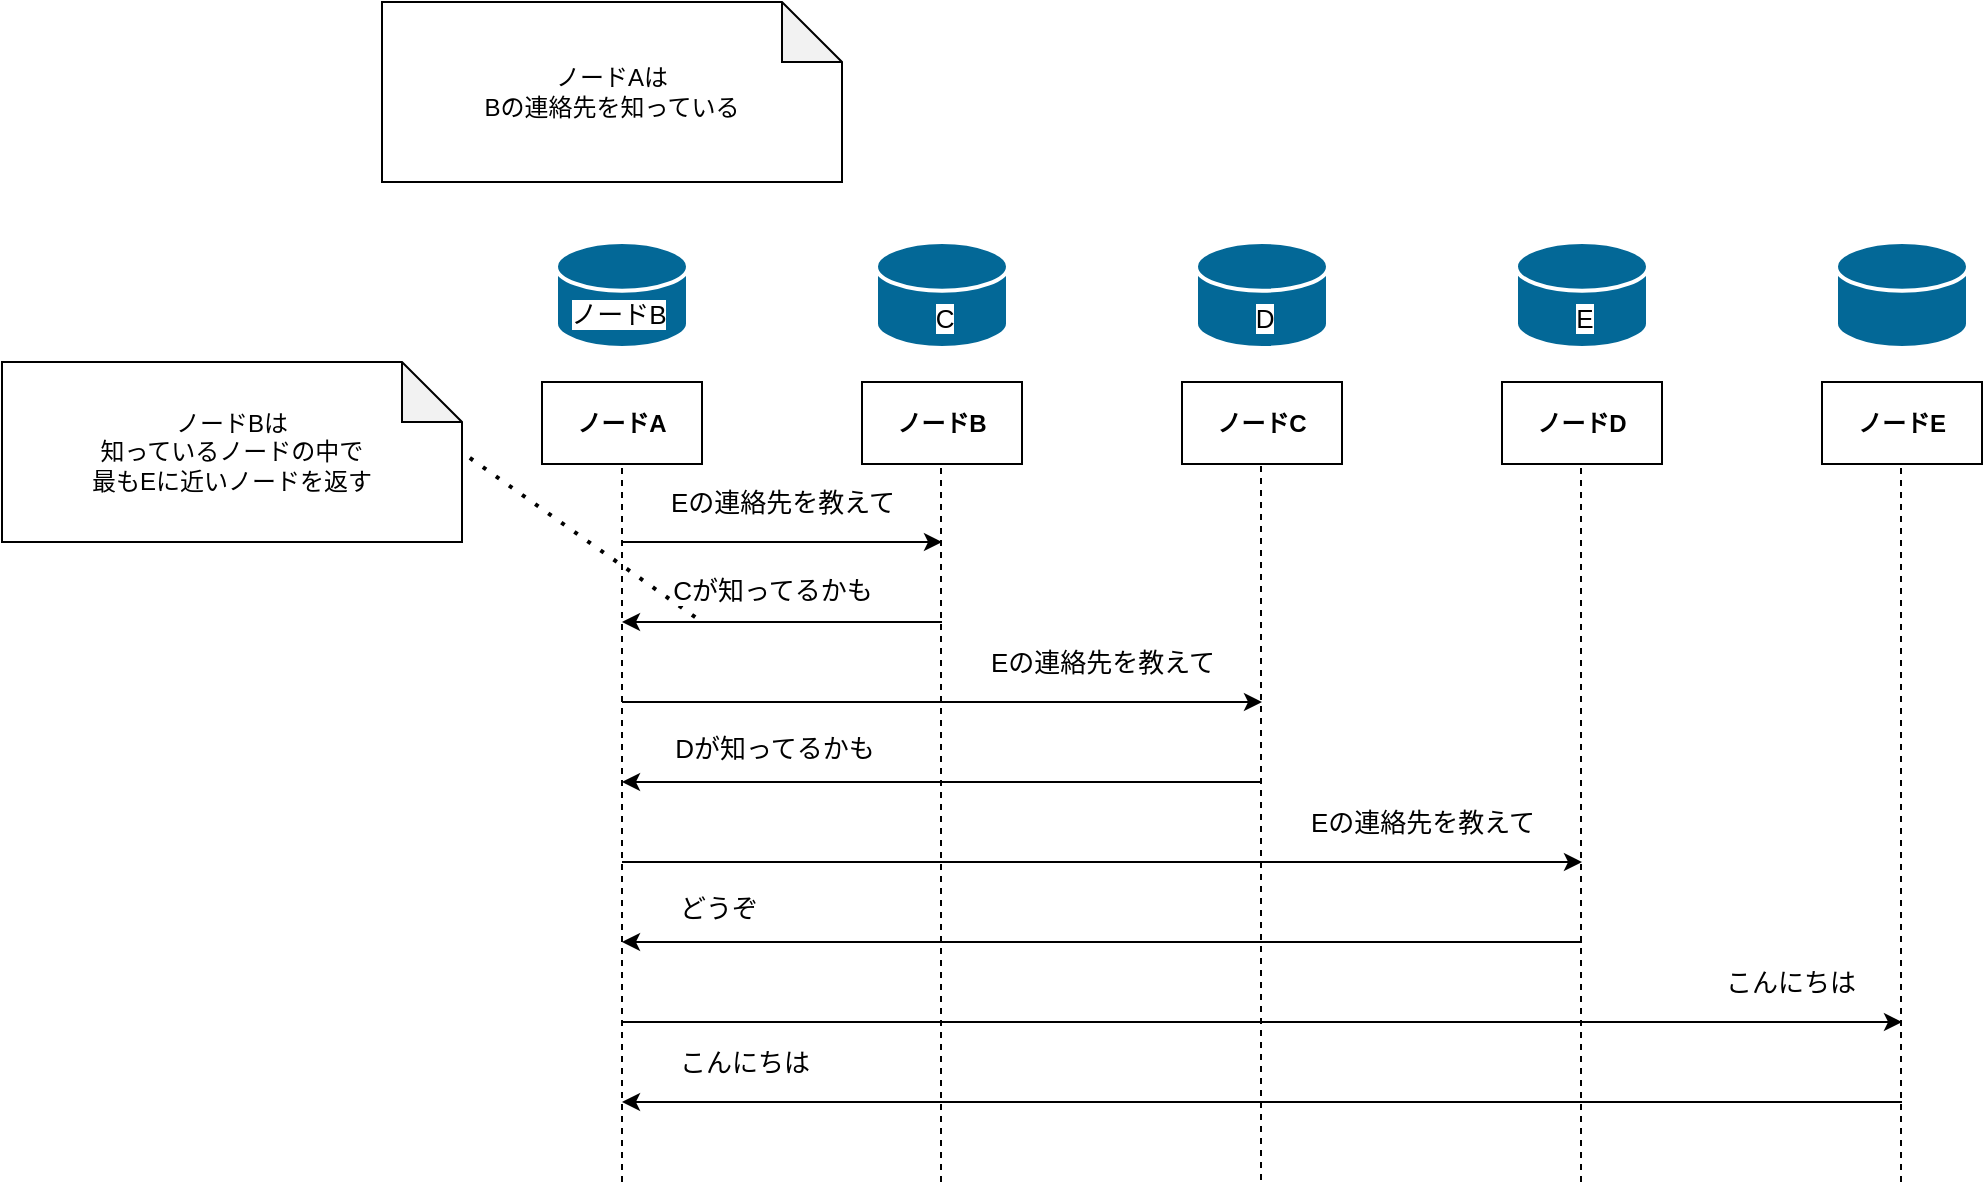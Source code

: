 <mxfile>
    <diagram id="ExdccTZqctQwAvQB16s_" name="Page-1">
        <mxGraphModel dx="3643" dy="2012" grid="0" gridSize="10" guides="1" tooltips="1" connect="1" arrows="1" fold="1" page="0" pageScale="1" pageWidth="827" pageHeight="1169" math="0" shadow="0">
            <root>
                <mxCell id="0"/>
                <mxCell id="1" parent="0"/>
                <mxCell id="48" value="" style="shape=mxgraph.cisco.storage.relational_database;sketch=0;html=1;pointerEvents=1;dashed=0;fillColor=#036897;strokeColor=#ffffff;strokeWidth=2;verticalLabelPosition=bottom;verticalAlign=top;align=center;outlineConnect=0;" vertex="1" parent="1">
                    <mxGeometry x="-673" y="-70" width="66" height="53" as="geometry"/>
                </mxCell>
                <mxCell id="10" value="ノードAは&lt;br&gt;Bの連絡先を知っている" style="shape=note;whiteSpace=wrap;html=1;backgroundOutline=1;darkOpacity=0.05;" parent="1" vertex="1">
                    <mxGeometry x="-760" y="-190" width="230" height="90" as="geometry"/>
                </mxCell>
                <mxCell id="38" value="" style="endArrow=none;dashed=1;html=1;dashPattern=1 3;strokeWidth=2;fontSize=13;fontColor=#FF9933;exitX=1.017;exitY=0.533;exitDx=0;exitDy=0;exitPerimeter=0;" parent="1" source="85" edge="1">
                    <mxGeometry width="50" height="50" relative="1" as="geometry">
                        <mxPoint x="104" y="1183" as="sourcePoint"/>
                        <mxPoint x="-600" y="120" as="targetPoint"/>
                    </mxGeometry>
                </mxCell>
                <mxCell id="47" value="ノードA" style="rounded=0;whiteSpace=wrap;html=1;fontStyle=1" vertex="1" parent="1">
                    <mxGeometry x="-680" width="80" height="41" as="geometry"/>
                </mxCell>
                <mxCell id="51" value="ノードB" style="rounded=0;whiteSpace=wrap;html=1;fontStyle=1" vertex="1" parent="1">
                    <mxGeometry x="-520" width="80" height="41" as="geometry"/>
                </mxCell>
                <mxCell id="52" value="ノードC" style="rounded=0;whiteSpace=wrap;html=1;fontStyle=1" vertex="1" parent="1">
                    <mxGeometry x="-360" width="80" height="41" as="geometry"/>
                </mxCell>
                <mxCell id="53" value="ノードD" style="rounded=0;whiteSpace=wrap;html=1;fontStyle=1" vertex="1" parent="1">
                    <mxGeometry x="-200" width="80" height="41" as="geometry"/>
                </mxCell>
                <mxCell id="54" value="" style="endArrow=none;dashed=1;html=1;fontSize=12;entryX=0.5;entryY=1;entryDx=0;entryDy=0;" edge="1" parent="1" target="47">
                    <mxGeometry width="50" height="50" relative="1" as="geometry">
                        <mxPoint x="-640" y="400" as="sourcePoint"/>
                        <mxPoint x="-640" y="100" as="targetPoint"/>
                    </mxGeometry>
                </mxCell>
                <mxCell id="55" value="" style="shape=mxgraph.cisco.storage.relational_database;sketch=0;html=1;pointerEvents=1;dashed=0;fillColor=#036897;strokeColor=#ffffff;strokeWidth=2;verticalLabelPosition=bottom;verticalAlign=top;align=center;outlineConnect=0;" vertex="1" parent="1">
                    <mxGeometry x="-513" y="-70" width="66" height="53" as="geometry"/>
                </mxCell>
                <mxCell id="56" value="" style="endArrow=classic;html=1;" edge="1" parent="1">
                    <mxGeometry width="50" height="50" relative="1" as="geometry">
                        <mxPoint x="-640" y="80" as="sourcePoint"/>
                        <mxPoint x="-480" y="80" as="targetPoint"/>
                    </mxGeometry>
                </mxCell>
                <mxCell id="57" value="Eの連絡先を教えて" style="edgeLabel;html=1;align=center;verticalAlign=middle;resizable=0;points=[];fontSize=13;" vertex="1" connectable="0" parent="56">
                    <mxGeometry x="0.211" y="2" relative="1" as="geometry">
                        <mxPoint x="-17" y="-18" as="offset"/>
                    </mxGeometry>
                </mxCell>
                <mxCell id="58" value="" style="endArrow=classic;html=1;" edge="1" parent="1">
                    <mxGeometry width="50" height="50" relative="1" as="geometry">
                        <mxPoint x="-480" y="120" as="sourcePoint"/>
                        <mxPoint x="-640" y="120" as="targetPoint"/>
                    </mxGeometry>
                </mxCell>
                <mxCell id="59" value="Cが知ってるかも" style="edgeLabel;html=1;align=center;verticalAlign=middle;resizable=0;points=[];fontSize=13;" vertex="1" connectable="0" parent="58">
                    <mxGeometry x="0.211" y="2" relative="1" as="geometry">
                        <mxPoint x="12" y="-18" as="offset"/>
                    </mxGeometry>
                </mxCell>
                <mxCell id="60" value="" style="endArrow=classic;html=1;" edge="1" parent="1">
                    <mxGeometry width="50" height="50" relative="1" as="geometry">
                        <mxPoint x="-640" y="160" as="sourcePoint"/>
                        <mxPoint x="-320" y="160" as="targetPoint"/>
                    </mxGeometry>
                </mxCell>
                <mxCell id="61" value="Eの連絡先を教えて" style="edgeLabel;html=1;align=center;verticalAlign=middle;resizable=0;points=[];fontSize=13;" vertex="1" connectable="0" parent="60">
                    <mxGeometry x="0.211" y="2" relative="1" as="geometry">
                        <mxPoint x="46" y="-18" as="offset"/>
                    </mxGeometry>
                </mxCell>
                <mxCell id="62" value="" style="endArrow=classic;html=1;" edge="1" parent="1">
                    <mxGeometry width="50" height="50" relative="1" as="geometry">
                        <mxPoint x="-640" y="240" as="sourcePoint"/>
                        <mxPoint x="-160" y="240" as="targetPoint"/>
                    </mxGeometry>
                </mxCell>
                <mxCell id="63" value="Eの連絡先を教えて" style="edgeLabel;html=1;align=center;verticalAlign=middle;resizable=0;points=[];fontSize=13;" vertex="1" connectable="0" parent="62">
                    <mxGeometry x="0.211" y="2" relative="1" as="geometry">
                        <mxPoint x="109" y="-18" as="offset"/>
                    </mxGeometry>
                </mxCell>
                <mxCell id="64" value="" style="endArrow=classic;html=1;" edge="1" parent="1">
                    <mxGeometry width="50" height="50" relative="1" as="geometry">
                        <mxPoint x="-320" y="200" as="sourcePoint"/>
                        <mxPoint x="-640" y="200" as="targetPoint"/>
                    </mxGeometry>
                </mxCell>
                <mxCell id="65" value="Dが知ってるかも" style="edgeLabel;html=1;align=center;verticalAlign=middle;resizable=0;points=[];fontSize=13;" vertex="1" connectable="0" parent="64">
                    <mxGeometry x="0.211" y="2" relative="1" as="geometry">
                        <mxPoint x="-50" y="-19" as="offset"/>
                    </mxGeometry>
                </mxCell>
                <mxCell id="66" value="" style="endArrow=classic;html=1;" edge="1" parent="1">
                    <mxGeometry width="50" height="50" relative="1" as="geometry">
                        <mxPoint x="-640" y="320" as="sourcePoint"/>
                        <mxPoint y="320" as="targetPoint"/>
                    </mxGeometry>
                </mxCell>
                <mxCell id="67" value="こんにちは" style="edgeLabel;html=1;align=center;verticalAlign=middle;resizable=0;points=[];fontSize=13;" vertex="1" connectable="0" parent="66">
                    <mxGeometry x="0.211" y="2" relative="1" as="geometry">
                        <mxPoint x="196" y="-18" as="offset"/>
                    </mxGeometry>
                </mxCell>
                <mxCell id="68" value="" style="endArrow=classic;html=1;" edge="1" parent="1">
                    <mxGeometry width="50" height="50" relative="1" as="geometry">
                        <mxPoint x="-160" y="280" as="sourcePoint"/>
                        <mxPoint x="-640" y="280" as="targetPoint"/>
                    </mxGeometry>
                </mxCell>
                <mxCell id="69" value="どうぞ" style="edgeLabel;html=1;align=center;verticalAlign=middle;resizable=0;points=[];fontSize=13;" vertex="1" connectable="0" parent="68">
                    <mxGeometry x="0.211" y="2" relative="1" as="geometry">
                        <mxPoint x="-142" y="-19" as="offset"/>
                    </mxGeometry>
                </mxCell>
                <mxCell id="70" value="ノードE" style="rounded=0;whiteSpace=wrap;html=1;fontStyle=1" vertex="1" parent="1">
                    <mxGeometry x="-40" width="80" height="41" as="geometry"/>
                </mxCell>
                <mxCell id="71" value="" style="endArrow=classic;html=1;" edge="1" parent="1">
                    <mxGeometry width="50" height="50" relative="1" as="geometry">
                        <mxPoint y="360" as="sourcePoint"/>
                        <mxPoint x="-640" y="360" as="targetPoint"/>
                    </mxGeometry>
                </mxCell>
                <mxCell id="72" value="こんにちは" style="edgeLabel;html=1;align=center;verticalAlign=middle;resizable=0;points=[];fontSize=13;" vertex="1" connectable="0" parent="71">
                    <mxGeometry x="0.211" y="2" relative="1" as="geometry">
                        <mxPoint x="-192" y="-22" as="offset"/>
                    </mxGeometry>
                </mxCell>
                <mxCell id="73" value="" style="endArrow=none;dashed=1;html=1;fontSize=12;entryX=0.5;entryY=1;entryDx=0;entryDy=0;" edge="1" parent="1">
                    <mxGeometry width="50" height="50" relative="1" as="geometry">
                        <mxPoint x="-480.5" y="400" as="sourcePoint"/>
                        <mxPoint x="-480.5" y="41" as="targetPoint"/>
                    </mxGeometry>
                </mxCell>
                <mxCell id="74" value="" style="endArrow=none;dashed=1;html=1;fontSize=12;entryX=0.5;entryY=1;entryDx=0;entryDy=0;" edge="1" parent="1">
                    <mxGeometry width="50" height="50" relative="1" as="geometry">
                        <mxPoint x="-320.5" y="399" as="sourcePoint"/>
                        <mxPoint x="-320.5" y="40" as="targetPoint"/>
                    </mxGeometry>
                </mxCell>
                <mxCell id="75" value="" style="endArrow=none;dashed=1;html=1;fontSize=12;entryX=0.5;entryY=1;entryDx=0;entryDy=0;" edge="1" parent="1">
                    <mxGeometry width="50" height="50" relative="1" as="geometry">
                        <mxPoint x="-160.5" y="400" as="sourcePoint"/>
                        <mxPoint x="-160.5" y="41" as="targetPoint"/>
                    </mxGeometry>
                </mxCell>
                <mxCell id="76" value="" style="endArrow=none;dashed=1;html=1;fontSize=12;entryX=0.5;entryY=1;entryDx=0;entryDy=0;" edge="1" parent="1">
                    <mxGeometry width="50" height="50" relative="1" as="geometry">
                        <mxPoint x="-0.5" y="400" as="sourcePoint"/>
                        <mxPoint x="-0.5" y="41" as="targetPoint"/>
                    </mxGeometry>
                </mxCell>
                <mxCell id="77" value="" style="shape=mxgraph.cisco.storage.relational_database;sketch=0;html=1;pointerEvents=1;dashed=0;fillColor=#036897;strokeColor=#ffffff;strokeWidth=2;verticalLabelPosition=bottom;verticalAlign=top;align=center;outlineConnect=0;" vertex="1" parent="1">
                    <mxGeometry x="-353" y="-70" width="66" height="53" as="geometry"/>
                </mxCell>
                <mxCell id="78" value="" style="shape=mxgraph.cisco.storage.relational_database;sketch=0;html=1;pointerEvents=1;dashed=0;fillColor=#036897;strokeColor=#ffffff;strokeWidth=2;verticalLabelPosition=bottom;verticalAlign=top;align=center;outlineConnect=0;" vertex="1" parent="1">
                    <mxGeometry x="-193" y="-70" width="66" height="53" as="geometry"/>
                </mxCell>
                <mxCell id="79" value="" style="shape=mxgraph.cisco.storage.relational_database;sketch=0;html=1;pointerEvents=1;dashed=0;fillColor=#036897;strokeColor=#ffffff;strokeWidth=2;verticalLabelPosition=bottom;verticalAlign=top;align=center;outlineConnect=0;" vertex="1" parent="1">
                    <mxGeometry x="-33" y="-70" width="66" height="53" as="geometry"/>
                </mxCell>
                <mxCell id="80" value="C" style="edgeLabel;html=1;align=center;verticalAlign=middle;resizable=0;points=[];fontSize=13;" vertex="1" connectable="0" parent="1">
                    <mxGeometry x="-630" y="-30" as="geometry">
                        <mxPoint x="151" y="-2" as="offset"/>
                    </mxGeometry>
                </mxCell>
                <mxCell id="83" value="D" style="edgeLabel;html=1;align=center;verticalAlign=middle;resizable=0;points=[];fontSize=13;" vertex="1" connectable="0" parent="1">
                    <mxGeometry x="-470" y="-30" as="geometry">
                        <mxPoint x="151" y="-2" as="offset"/>
                    </mxGeometry>
                </mxCell>
                <mxCell id="84" value="E" style="edgeLabel;html=1;align=center;verticalAlign=middle;resizable=0;points=[];fontSize=13;" vertex="1" connectable="0" parent="1">
                    <mxGeometry x="-310" y="-30" as="geometry">
                        <mxPoint x="151" y="-2" as="offset"/>
                    </mxGeometry>
                </mxCell>
                <mxCell id="85" value="ノードBは&lt;br&gt;知っているノードの中で&lt;br&gt;最もEに近いノードを返す" style="shape=note;whiteSpace=wrap;html=1;backgroundOutline=1;darkOpacity=0.05;" vertex="1" parent="1">
                    <mxGeometry x="-950" y="-10" width="230" height="90" as="geometry"/>
                </mxCell>
                <mxCell id="87" value="ノードB" style="edgeLabel;html=1;align=center;verticalAlign=middle;resizable=0;points=[];fontSize=13;" vertex="1" connectable="0" parent="1">
                    <mxGeometry x="-793" y="-32" as="geometry">
                        <mxPoint x="151" y="-2" as="offset"/>
                    </mxGeometry>
                </mxCell>
            </root>
        </mxGraphModel>
    </diagram>
</mxfile>